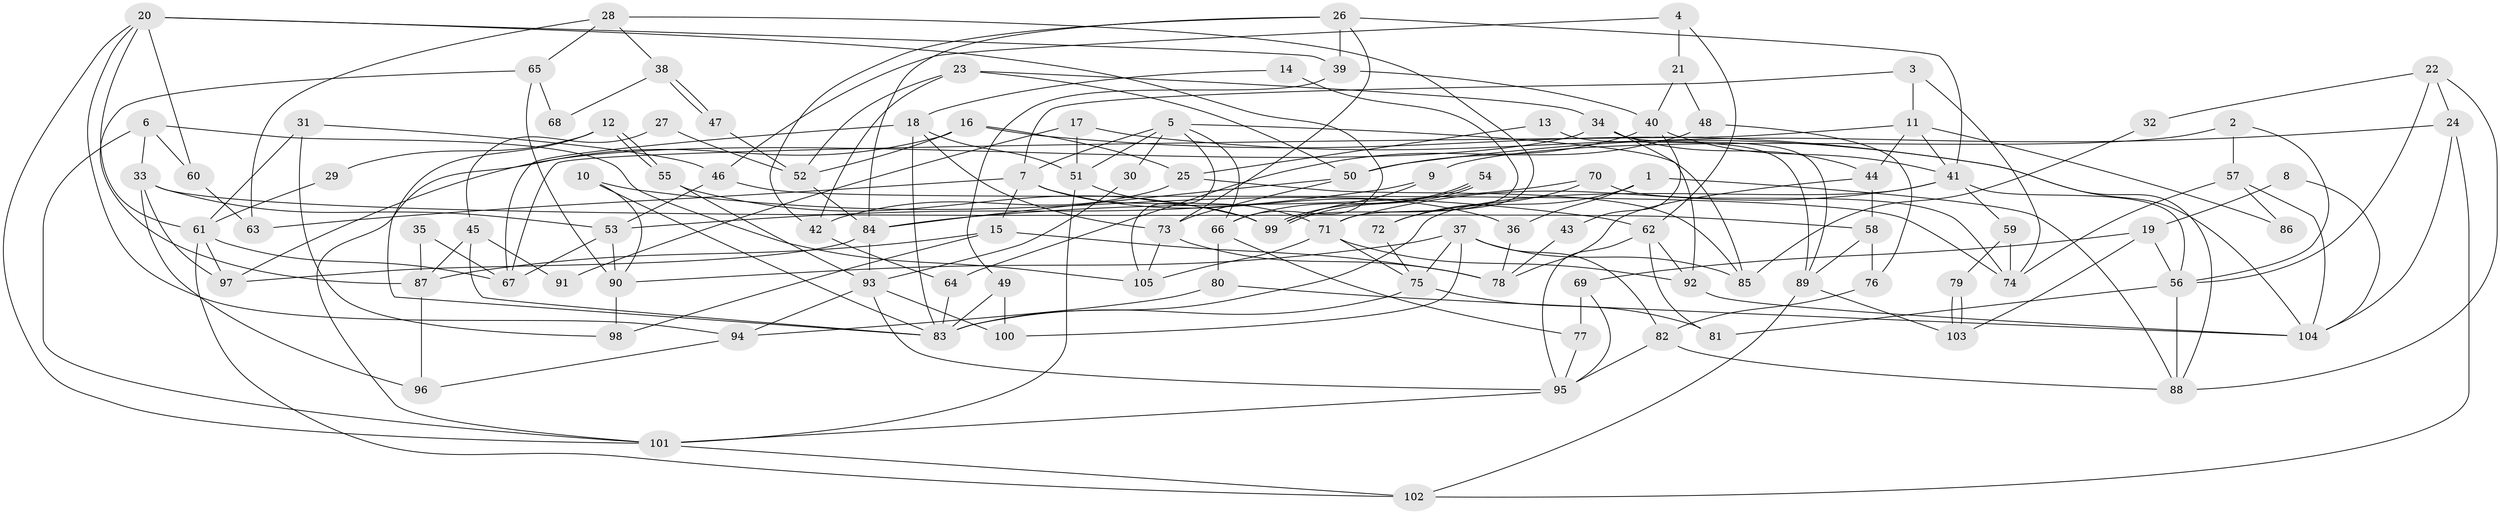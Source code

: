 // coarse degree distribution, {4: 0.26865671641791045, 3: 0.11940298507462686, 9: 0.08955223880597014, 7: 0.1044776119402985, 6: 0.11940298507462686, 5: 0.13432835820895522, 2: 0.11940298507462686, 8: 0.04477611940298507}
// Generated by graph-tools (version 1.1) at 2025/23/03/03/25 07:23:59]
// undirected, 105 vertices, 210 edges
graph export_dot {
graph [start="1"]
  node [color=gray90,style=filled];
  1;
  2;
  3;
  4;
  5;
  6;
  7;
  8;
  9;
  10;
  11;
  12;
  13;
  14;
  15;
  16;
  17;
  18;
  19;
  20;
  21;
  22;
  23;
  24;
  25;
  26;
  27;
  28;
  29;
  30;
  31;
  32;
  33;
  34;
  35;
  36;
  37;
  38;
  39;
  40;
  41;
  42;
  43;
  44;
  45;
  46;
  47;
  48;
  49;
  50;
  51;
  52;
  53;
  54;
  55;
  56;
  57;
  58;
  59;
  60;
  61;
  62;
  63;
  64;
  65;
  66;
  67;
  68;
  69;
  70;
  71;
  72;
  73;
  74;
  75;
  76;
  77;
  78;
  79;
  80;
  81;
  82;
  83;
  84;
  85;
  86;
  87;
  88;
  89;
  90;
  91;
  92;
  93;
  94;
  95;
  96;
  97;
  98;
  99;
  100;
  101;
  102;
  103;
  104;
  105;
  1 -- 72;
  1 -- 88;
  1 -- 36;
  2 -- 9;
  2 -- 56;
  2 -- 57;
  3 -- 11;
  3 -- 7;
  3 -- 74;
  4 -- 21;
  4 -- 46;
  4 -- 62;
  5 -- 105;
  5 -- 7;
  5 -- 30;
  5 -- 51;
  5 -- 66;
  5 -- 85;
  6 -- 33;
  6 -- 101;
  6 -- 60;
  6 -- 105;
  7 -- 63;
  7 -- 99;
  7 -- 15;
  7 -- 36;
  8 -- 19;
  8 -- 104;
  9 -- 53;
  9 -- 99;
  10 -- 62;
  10 -- 83;
  10 -- 90;
  11 -- 67;
  11 -- 41;
  11 -- 44;
  11 -- 86;
  12 -- 55;
  12 -- 55;
  12 -- 83;
  12 -- 29;
  13 -- 89;
  13 -- 25;
  14 -- 18;
  14 -- 99;
  15 -- 78;
  15 -- 87;
  15 -- 98;
  16 -- 104;
  16 -- 52;
  16 -- 25;
  16 -- 101;
  17 -- 51;
  17 -- 88;
  17 -- 91;
  18 -- 51;
  18 -- 73;
  18 -- 67;
  18 -- 83;
  19 -- 103;
  19 -- 69;
  19 -- 56;
  20 -- 101;
  20 -- 39;
  20 -- 60;
  20 -- 61;
  20 -- 66;
  20 -- 94;
  21 -- 48;
  21 -- 40;
  22 -- 56;
  22 -- 24;
  22 -- 32;
  22 -- 88;
  23 -- 42;
  23 -- 50;
  23 -- 34;
  23 -- 52;
  24 -- 104;
  24 -- 102;
  24 -- 50;
  25 -- 85;
  25 -- 42;
  26 -- 41;
  26 -- 84;
  26 -- 39;
  26 -- 42;
  26 -- 73;
  27 -- 52;
  27 -- 45;
  28 -- 65;
  28 -- 71;
  28 -- 38;
  28 -- 63;
  29 -- 61;
  30 -- 93;
  31 -- 98;
  31 -- 61;
  31 -- 46;
  32 -- 85;
  33 -- 58;
  33 -- 97;
  33 -- 53;
  33 -- 96;
  34 -- 44;
  34 -- 89;
  34 -- 92;
  34 -- 97;
  35 -- 67;
  35 -- 87;
  36 -- 78;
  37 -- 75;
  37 -- 82;
  37 -- 85;
  37 -- 90;
  37 -- 100;
  38 -- 47;
  38 -- 47;
  38 -- 68;
  39 -- 40;
  39 -- 49;
  40 -- 41;
  40 -- 64;
  40 -- 43;
  41 -- 71;
  41 -- 83;
  41 -- 56;
  41 -- 59;
  42 -- 64;
  43 -- 78;
  44 -- 78;
  44 -- 58;
  45 -- 87;
  45 -- 83;
  45 -- 91;
  46 -- 53;
  46 -- 74;
  47 -- 52;
  48 -- 76;
  48 -- 50;
  49 -- 100;
  49 -- 83;
  50 -- 73;
  50 -- 84;
  51 -- 101;
  51 -- 71;
  52 -- 84;
  53 -- 90;
  53 -- 67;
  54 -- 66;
  54 -- 99;
  54 -- 99;
  55 -- 93;
  55 -- 99;
  56 -- 81;
  56 -- 88;
  57 -- 74;
  57 -- 86;
  57 -- 104;
  58 -- 89;
  58 -- 76;
  59 -- 74;
  59 -- 79;
  60 -- 63;
  61 -- 67;
  61 -- 97;
  61 -- 102;
  62 -- 81;
  62 -- 92;
  62 -- 95;
  64 -- 83;
  65 -- 87;
  65 -- 90;
  65 -- 68;
  66 -- 77;
  66 -- 80;
  69 -- 77;
  69 -- 95;
  70 -- 74;
  70 -- 84;
  70 -- 72;
  71 -- 92;
  71 -- 75;
  71 -- 105;
  72 -- 75;
  73 -- 105;
  73 -- 78;
  75 -- 83;
  75 -- 81;
  76 -- 82;
  77 -- 95;
  79 -- 103;
  79 -- 103;
  80 -- 104;
  80 -- 94;
  82 -- 95;
  82 -- 88;
  84 -- 97;
  84 -- 93;
  87 -- 96;
  89 -- 102;
  89 -- 103;
  90 -- 98;
  92 -- 104;
  93 -- 94;
  93 -- 95;
  93 -- 100;
  94 -- 96;
  95 -- 101;
  101 -- 102;
}
